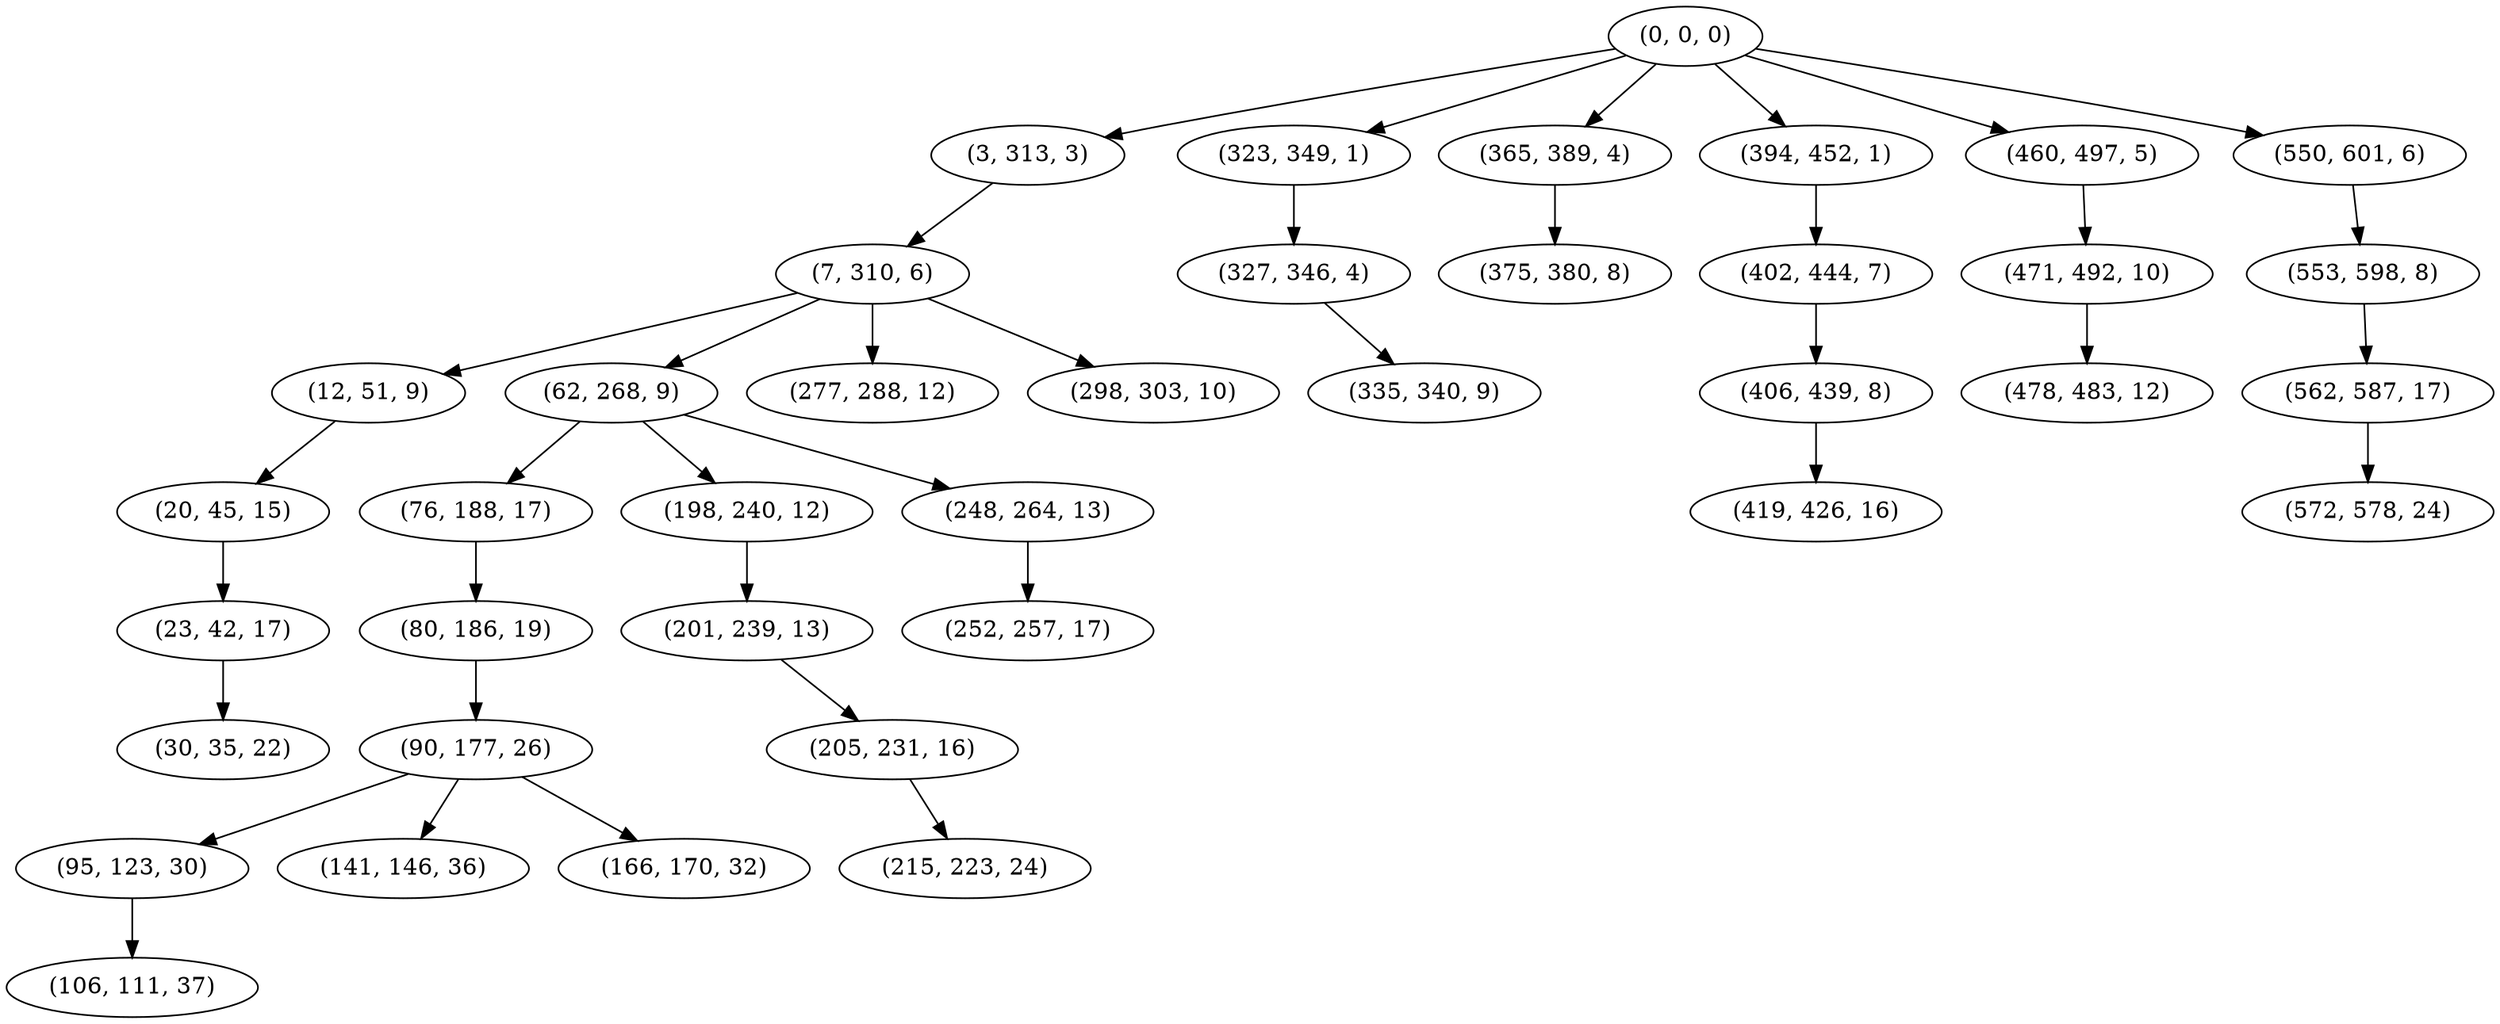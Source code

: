 digraph tree {
    "(0, 0, 0)";
    "(3, 313, 3)";
    "(7, 310, 6)";
    "(12, 51, 9)";
    "(20, 45, 15)";
    "(23, 42, 17)";
    "(30, 35, 22)";
    "(62, 268, 9)";
    "(76, 188, 17)";
    "(80, 186, 19)";
    "(90, 177, 26)";
    "(95, 123, 30)";
    "(106, 111, 37)";
    "(141, 146, 36)";
    "(166, 170, 32)";
    "(198, 240, 12)";
    "(201, 239, 13)";
    "(205, 231, 16)";
    "(215, 223, 24)";
    "(248, 264, 13)";
    "(252, 257, 17)";
    "(277, 288, 12)";
    "(298, 303, 10)";
    "(323, 349, 1)";
    "(327, 346, 4)";
    "(335, 340, 9)";
    "(365, 389, 4)";
    "(375, 380, 8)";
    "(394, 452, 1)";
    "(402, 444, 7)";
    "(406, 439, 8)";
    "(419, 426, 16)";
    "(460, 497, 5)";
    "(471, 492, 10)";
    "(478, 483, 12)";
    "(550, 601, 6)";
    "(553, 598, 8)";
    "(562, 587, 17)";
    "(572, 578, 24)";
    "(0, 0, 0)" -> "(3, 313, 3)";
    "(0, 0, 0)" -> "(323, 349, 1)";
    "(0, 0, 0)" -> "(365, 389, 4)";
    "(0, 0, 0)" -> "(394, 452, 1)";
    "(0, 0, 0)" -> "(460, 497, 5)";
    "(0, 0, 0)" -> "(550, 601, 6)";
    "(3, 313, 3)" -> "(7, 310, 6)";
    "(7, 310, 6)" -> "(12, 51, 9)";
    "(7, 310, 6)" -> "(62, 268, 9)";
    "(7, 310, 6)" -> "(277, 288, 12)";
    "(7, 310, 6)" -> "(298, 303, 10)";
    "(12, 51, 9)" -> "(20, 45, 15)";
    "(20, 45, 15)" -> "(23, 42, 17)";
    "(23, 42, 17)" -> "(30, 35, 22)";
    "(62, 268, 9)" -> "(76, 188, 17)";
    "(62, 268, 9)" -> "(198, 240, 12)";
    "(62, 268, 9)" -> "(248, 264, 13)";
    "(76, 188, 17)" -> "(80, 186, 19)";
    "(80, 186, 19)" -> "(90, 177, 26)";
    "(90, 177, 26)" -> "(95, 123, 30)";
    "(90, 177, 26)" -> "(141, 146, 36)";
    "(90, 177, 26)" -> "(166, 170, 32)";
    "(95, 123, 30)" -> "(106, 111, 37)";
    "(198, 240, 12)" -> "(201, 239, 13)";
    "(201, 239, 13)" -> "(205, 231, 16)";
    "(205, 231, 16)" -> "(215, 223, 24)";
    "(248, 264, 13)" -> "(252, 257, 17)";
    "(323, 349, 1)" -> "(327, 346, 4)";
    "(327, 346, 4)" -> "(335, 340, 9)";
    "(365, 389, 4)" -> "(375, 380, 8)";
    "(394, 452, 1)" -> "(402, 444, 7)";
    "(402, 444, 7)" -> "(406, 439, 8)";
    "(406, 439, 8)" -> "(419, 426, 16)";
    "(460, 497, 5)" -> "(471, 492, 10)";
    "(471, 492, 10)" -> "(478, 483, 12)";
    "(550, 601, 6)" -> "(553, 598, 8)";
    "(553, 598, 8)" -> "(562, 587, 17)";
    "(562, 587, 17)" -> "(572, 578, 24)";
}
